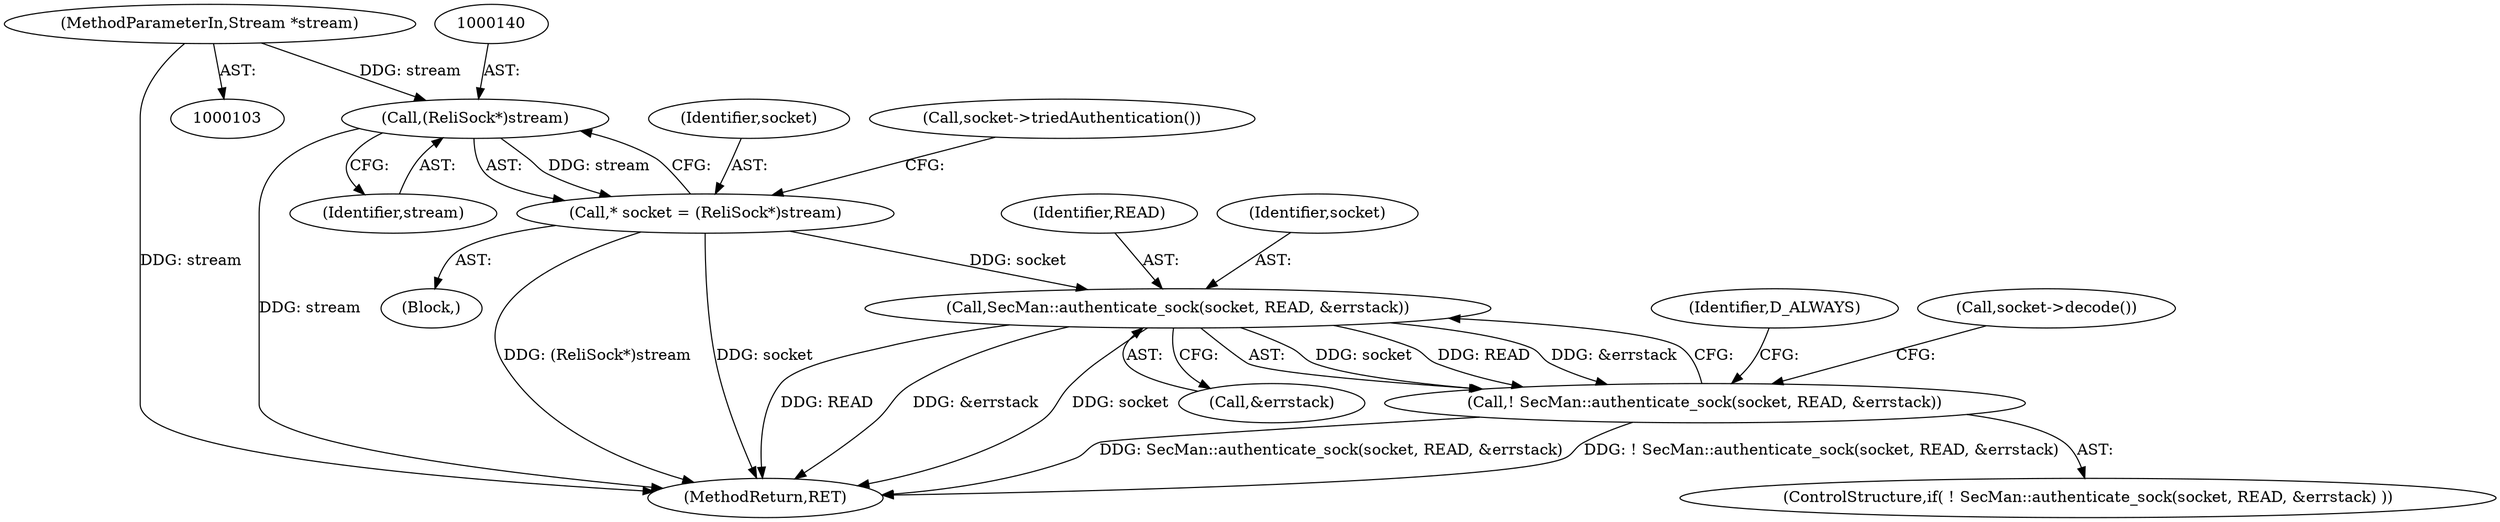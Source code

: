 digraph "0_htcondor_5e5571d1a431eb3c61977b6dd6ec90186ef79867@pointer" {
"1000106" [label="(MethodParameterIn,Stream *stream)"];
"1000139" [label="(Call,(ReliSock*)stream)"];
"1000137" [label="(Call,* socket = (ReliSock*)stream)"];
"1000149" [label="(Call,SecMan::authenticate_sock(socket, READ, &errstack))"];
"1000148" [label="(Call,! SecMan::authenticate_sock(socket, READ, &errstack))"];
"1000151" [label="(Identifier,READ)"];
"1000148" [label="(Call,! SecMan::authenticate_sock(socket, READ, &errstack))"];
"1000139" [label="(Call,(ReliSock*)stream)"];
"1000150" [label="(Identifier,socket)"];
"1000137" [label="(Call,* socket = (ReliSock*)stream)"];
"1000147" [label="(ControlStructure,if( ! SecMan::authenticate_sock(socket, READ, &errstack) ))"];
"1000138" [label="(Identifier,socket)"];
"1000106" [label="(MethodParameterIn,Stream *stream)"];
"1000144" [label="(Call,socket->triedAuthentication())"];
"1000107" [label="(Block,)"];
"1000152" [label="(Call,&errstack)"];
"1000156" [label="(Identifier,D_ALWAYS)"];
"1000346" [label="(MethodReturn,RET)"];
"1000141" [label="(Identifier,stream)"];
"1000149" [label="(Call,SecMan::authenticate_sock(socket, READ, &errstack))"];
"1000159" [label="(Call,socket->decode())"];
"1000106" -> "1000103"  [label="AST: "];
"1000106" -> "1000346"  [label="DDG: stream"];
"1000106" -> "1000139"  [label="DDG: stream"];
"1000139" -> "1000137"  [label="AST: "];
"1000139" -> "1000141"  [label="CFG: "];
"1000140" -> "1000139"  [label="AST: "];
"1000141" -> "1000139"  [label="AST: "];
"1000137" -> "1000139"  [label="CFG: "];
"1000139" -> "1000346"  [label="DDG: stream"];
"1000139" -> "1000137"  [label="DDG: stream"];
"1000137" -> "1000107"  [label="AST: "];
"1000138" -> "1000137"  [label="AST: "];
"1000144" -> "1000137"  [label="CFG: "];
"1000137" -> "1000346"  [label="DDG: (ReliSock*)stream"];
"1000137" -> "1000346"  [label="DDG: socket"];
"1000137" -> "1000149"  [label="DDG: socket"];
"1000149" -> "1000148"  [label="AST: "];
"1000149" -> "1000152"  [label="CFG: "];
"1000150" -> "1000149"  [label="AST: "];
"1000151" -> "1000149"  [label="AST: "];
"1000152" -> "1000149"  [label="AST: "];
"1000148" -> "1000149"  [label="CFG: "];
"1000149" -> "1000346"  [label="DDG: READ"];
"1000149" -> "1000346"  [label="DDG: &errstack"];
"1000149" -> "1000346"  [label="DDG: socket"];
"1000149" -> "1000148"  [label="DDG: socket"];
"1000149" -> "1000148"  [label="DDG: READ"];
"1000149" -> "1000148"  [label="DDG: &errstack"];
"1000148" -> "1000147"  [label="AST: "];
"1000156" -> "1000148"  [label="CFG: "];
"1000159" -> "1000148"  [label="CFG: "];
"1000148" -> "1000346"  [label="DDG: SecMan::authenticate_sock(socket, READ, &errstack)"];
"1000148" -> "1000346"  [label="DDG: ! SecMan::authenticate_sock(socket, READ, &errstack)"];
}
